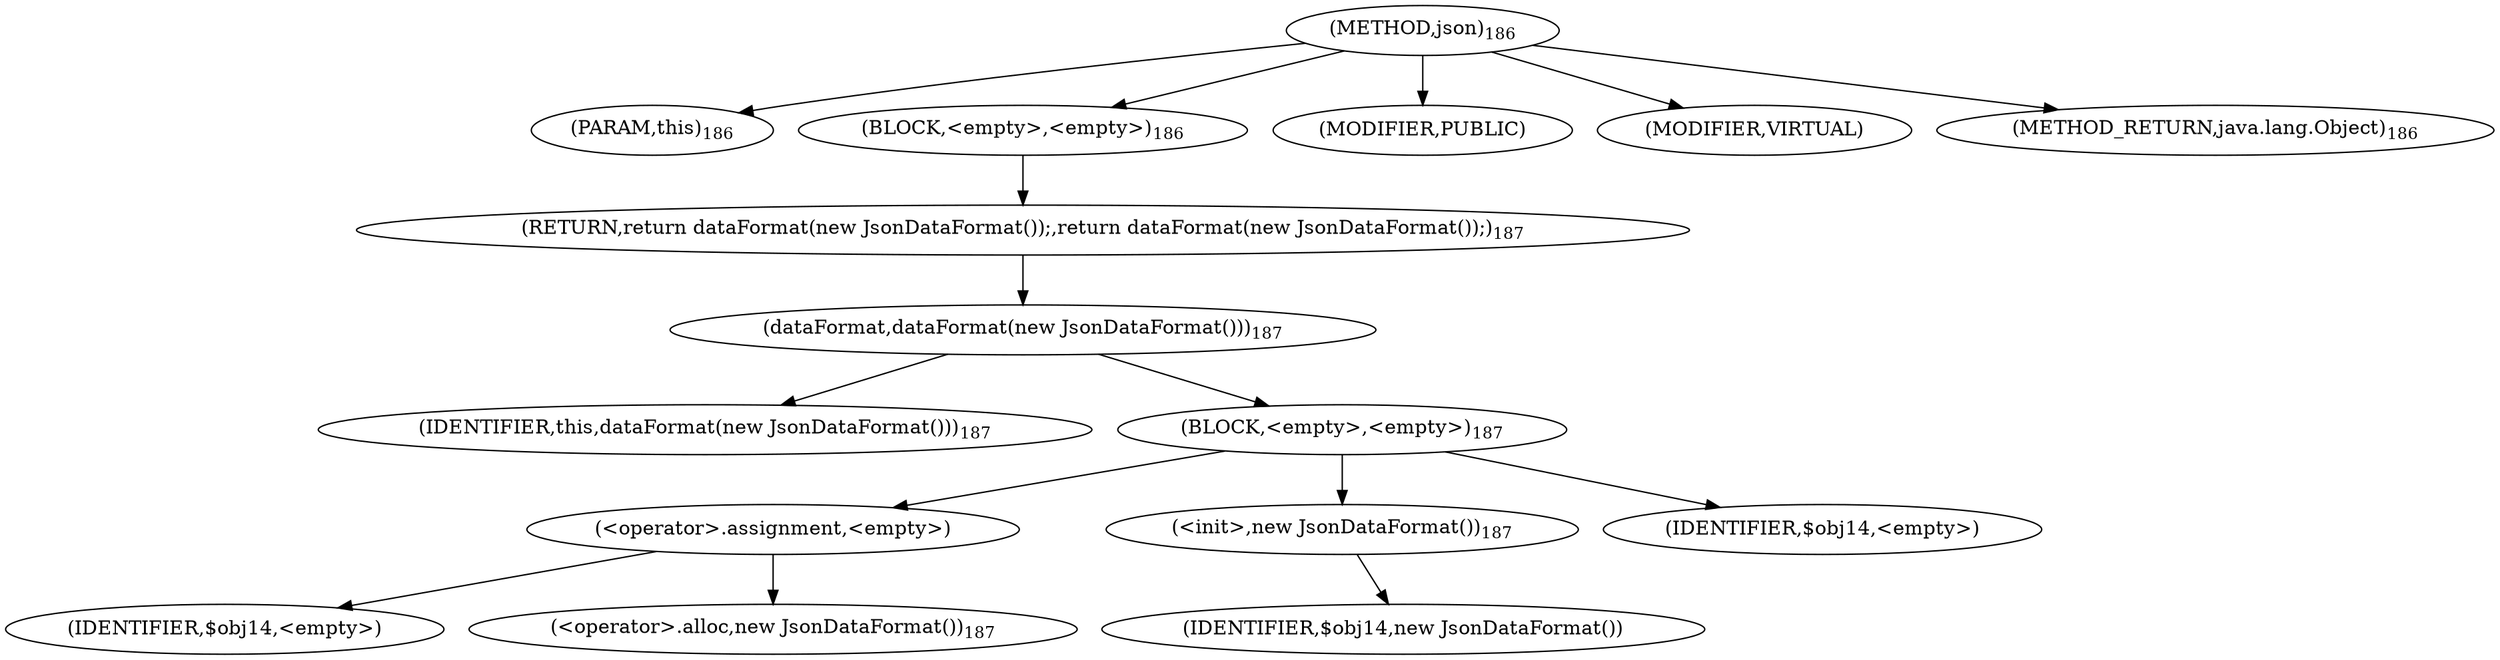 digraph "json" {  
"343" [label = <(METHOD,json)<SUB>186</SUB>> ]
"53" [label = <(PARAM,this)<SUB>186</SUB>> ]
"344" [label = <(BLOCK,&lt;empty&gt;,&lt;empty&gt;)<SUB>186</SUB>> ]
"345" [label = <(RETURN,return dataFormat(new JsonDataFormat());,return dataFormat(new JsonDataFormat());)<SUB>187</SUB>> ]
"346" [label = <(dataFormat,dataFormat(new JsonDataFormat()))<SUB>187</SUB>> ]
"52" [label = <(IDENTIFIER,this,dataFormat(new JsonDataFormat()))<SUB>187</SUB>> ]
"347" [label = <(BLOCK,&lt;empty&gt;,&lt;empty&gt;)<SUB>187</SUB>> ]
"348" [label = <(&lt;operator&gt;.assignment,&lt;empty&gt;)> ]
"349" [label = <(IDENTIFIER,$obj14,&lt;empty&gt;)> ]
"350" [label = <(&lt;operator&gt;.alloc,new JsonDataFormat())<SUB>187</SUB>> ]
"351" [label = <(&lt;init&gt;,new JsonDataFormat())<SUB>187</SUB>> ]
"352" [label = <(IDENTIFIER,$obj14,new JsonDataFormat())> ]
"353" [label = <(IDENTIFIER,$obj14,&lt;empty&gt;)> ]
"354" [label = <(MODIFIER,PUBLIC)> ]
"355" [label = <(MODIFIER,VIRTUAL)> ]
"356" [label = <(METHOD_RETURN,java.lang.Object)<SUB>186</SUB>> ]
  "343" -> "53" 
  "343" -> "344" 
  "343" -> "354" 
  "343" -> "355" 
  "343" -> "356" 
  "344" -> "345" 
  "345" -> "346" 
  "346" -> "52" 
  "346" -> "347" 
  "347" -> "348" 
  "347" -> "351" 
  "347" -> "353" 
  "348" -> "349" 
  "348" -> "350" 
  "351" -> "352" 
}
